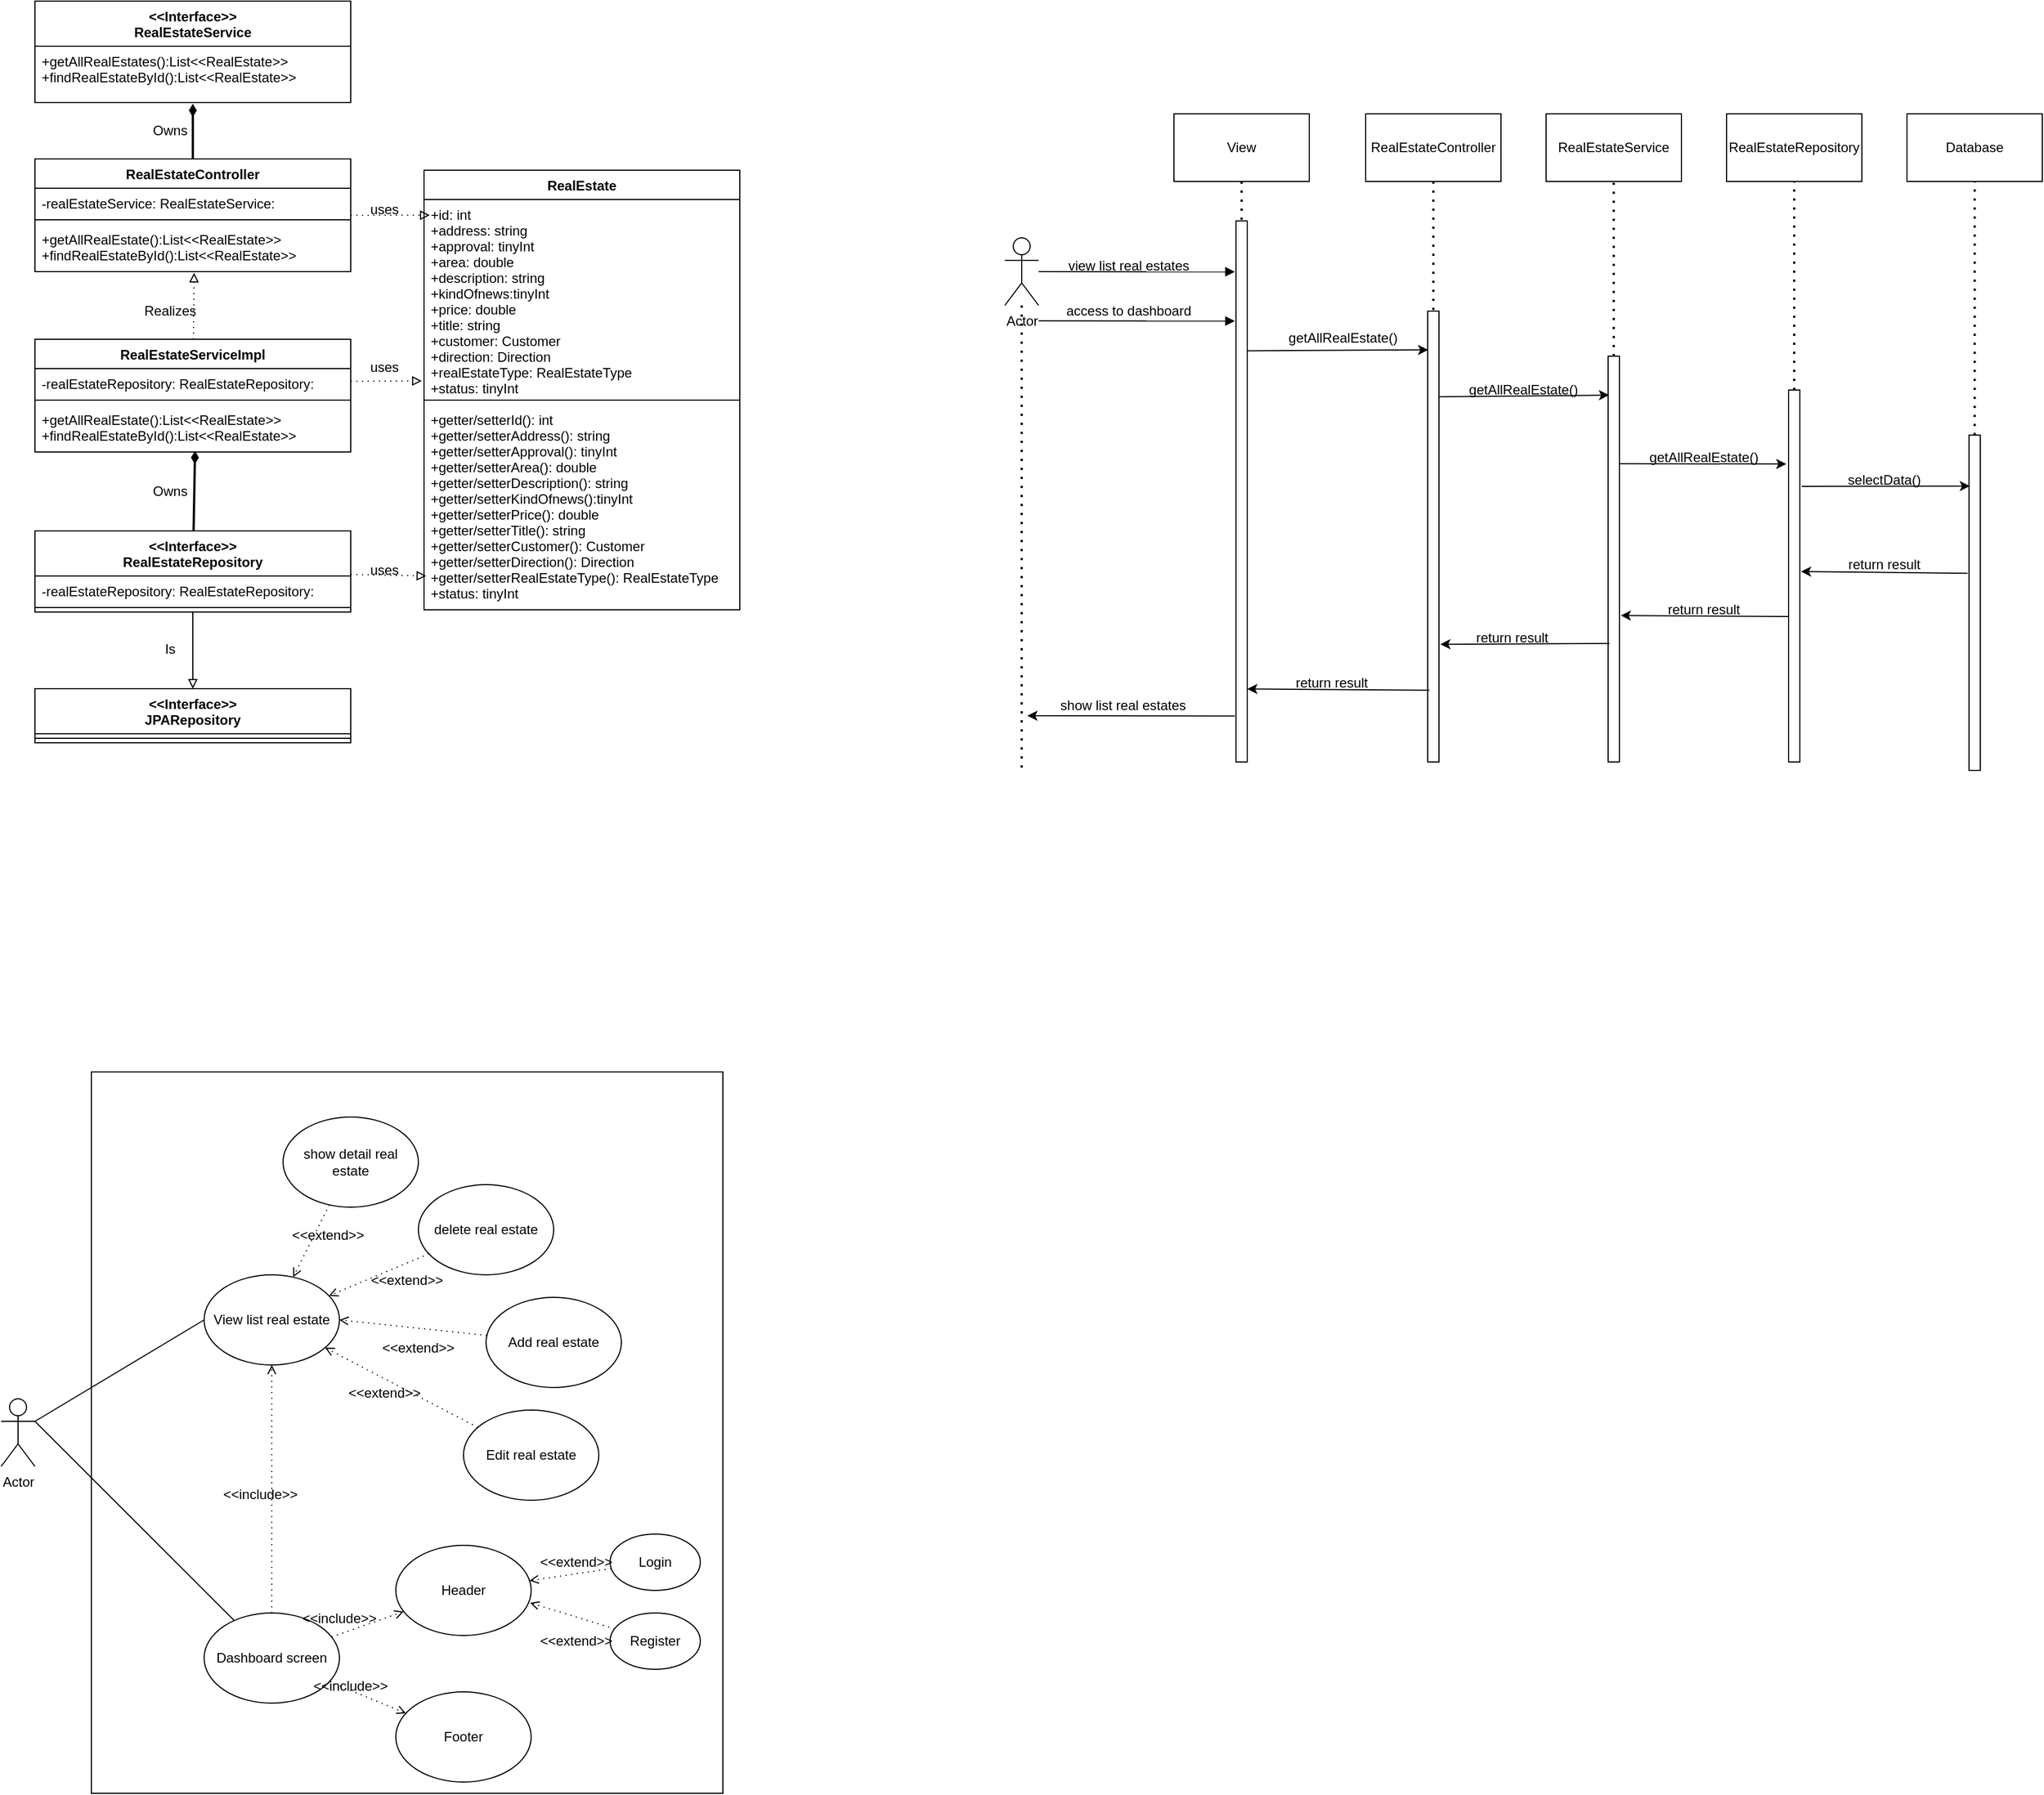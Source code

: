 <mxfile version="16.2.2" type="device"><diagram id="V-nbMskF0kcVOC2vX36U" name="Page-1"><mxGraphModel dx="1422" dy="1894" grid="1" gridSize="10" guides="1" tooltips="1" connect="1" arrows="1" fold="1" page="1" pageScale="1" pageWidth="850" pageHeight="1100" math="0" shadow="0"><root><mxCell id="0"/><mxCell id="1" parent="0"/><mxCell id="hYXVJz4yMJqloaqLGdfe-49" value="" style="group" parent="1" vertex="1" connectable="0"><mxGeometry x="50" y="-40" width="640" height="640" as="geometry"/></mxCell><mxCell id="hYXVJz4yMJqloaqLGdfe-48" value="" style="rounded=0;whiteSpace=wrap;html=1;" parent="hYXVJz4yMJqloaqLGdfe-49" vertex="1"><mxGeometry x="80" width="560" height="640" as="geometry"/></mxCell><mxCell id="hYXVJz4yMJqloaqLGdfe-10" value="Dashboard screen" style="ellipse;whiteSpace=wrap;html=1;" parent="hYXVJz4yMJqloaqLGdfe-49" vertex="1"><mxGeometry x="180" y="480" width="120" height="80" as="geometry"/></mxCell><mxCell id="hYXVJz4yMJqloaqLGdfe-12" value="" style="endArrow=none;html=1;rounded=0;entryX=0;entryY=0.5;entryDx=0;entryDy=0;" parent="hYXVJz4yMJqloaqLGdfe-49" target="hYXVJz4yMJqloaqLGdfe-1" edge="1"><mxGeometry width="50" height="50" relative="1" as="geometry"><mxPoint x="30" y="310" as="sourcePoint"/><mxPoint x="260" y="320" as="targetPoint"/></mxGeometry></mxCell><mxCell id="hYXVJz4yMJqloaqLGdfe-13" value="" style="endArrow=none;html=1;rounded=0;" parent="hYXVJz4yMJqloaqLGdfe-49" source="hYXVJz4yMJqloaqLGdfe-10" edge="1"><mxGeometry width="50" height="50" relative="1" as="geometry"><mxPoint x="210" y="370" as="sourcePoint"/><mxPoint x="30" y="310" as="targetPoint"/></mxGeometry></mxCell><mxCell id="hYXVJz4yMJqloaqLGdfe-15" value="&amp;lt;&amp;lt;include&amp;gt;&amp;gt;" style="text;html=1;strokeColor=none;fillColor=none;align=center;verticalAlign=middle;whiteSpace=wrap;rounded=0;" parent="hYXVJz4yMJqloaqLGdfe-49" vertex="1"><mxGeometry x="200" y="360" width="60" height="30" as="geometry"/></mxCell><mxCell id="hYXVJz4yMJqloaqLGdfe-16" value="Header" style="ellipse;whiteSpace=wrap;html=1;" parent="hYXVJz4yMJqloaqLGdfe-49" vertex="1"><mxGeometry x="350" y="420" width="120" height="80" as="geometry"/></mxCell><mxCell id="hYXVJz4yMJqloaqLGdfe-26" style="edgeStyle=none;rounded=0;orthogonalLoop=1;jettySize=auto;html=1;dashed=1;dashPattern=1 4;endArrow=open;endFill=0;" parent="hYXVJz4yMJqloaqLGdfe-49" source="hYXVJz4yMJqloaqLGdfe-10" target="hYXVJz4yMJqloaqLGdfe-16" edge="1"><mxGeometry relative="1" as="geometry"/></mxCell><mxCell id="hYXVJz4yMJqloaqLGdfe-17" value="Footer" style="ellipse;whiteSpace=wrap;html=1;" parent="hYXVJz4yMJqloaqLGdfe-49" vertex="1"><mxGeometry x="350" y="550" width="120" height="80" as="geometry"/></mxCell><mxCell id="hYXVJz4yMJqloaqLGdfe-25" style="edgeStyle=none;rounded=0;orthogonalLoop=1;jettySize=auto;html=1;dashed=1;dashPattern=1 4;endArrow=open;endFill=0;" parent="hYXVJz4yMJqloaqLGdfe-49" source="hYXVJz4yMJqloaqLGdfe-10" target="hYXVJz4yMJqloaqLGdfe-17" edge="1"><mxGeometry relative="1" as="geometry"/></mxCell><mxCell id="hYXVJz4yMJqloaqLGdfe-18" value="Actor" style="shape=umlActor;verticalLabelPosition=bottom;verticalAlign=top;html=1;outlineConnect=0;" parent="hYXVJz4yMJqloaqLGdfe-49" vertex="1"><mxGeometry y="290" width="30" height="60" as="geometry"/></mxCell><mxCell id="hYXVJz4yMJqloaqLGdfe-28" value="" style="edgeStyle=none;rounded=0;orthogonalLoop=1;jettySize=auto;html=1;dashed=1;dashPattern=1 4;endArrow=open;endFill=0;" parent="hYXVJz4yMJqloaqLGdfe-49" source="hYXVJz4yMJqloaqLGdfe-19" target="hYXVJz4yMJqloaqLGdfe-16" edge="1"><mxGeometry relative="1" as="geometry"/></mxCell><mxCell id="hYXVJz4yMJqloaqLGdfe-19" value="Login" style="ellipse;whiteSpace=wrap;html=1;" parent="hYXVJz4yMJqloaqLGdfe-49" vertex="1"><mxGeometry x="540" y="410" width="80" height="50" as="geometry"/></mxCell><mxCell id="hYXVJz4yMJqloaqLGdfe-27" style="edgeStyle=none;rounded=0;orthogonalLoop=1;jettySize=auto;html=1;entryX=0.992;entryY=0.638;entryDx=0;entryDy=0;entryPerimeter=0;dashed=1;dashPattern=1 4;endArrow=open;endFill=0;" parent="hYXVJz4yMJqloaqLGdfe-49" source="hYXVJz4yMJqloaqLGdfe-20" target="hYXVJz4yMJqloaqLGdfe-16" edge="1"><mxGeometry relative="1" as="geometry"/></mxCell><mxCell id="hYXVJz4yMJqloaqLGdfe-20" value="Register" style="ellipse;whiteSpace=wrap;html=1;" parent="hYXVJz4yMJqloaqLGdfe-49" vertex="1"><mxGeometry x="540" y="480" width="80" height="50" as="geometry"/></mxCell><mxCell id="hYXVJz4yMJqloaqLGdfe-29" value="&amp;lt;&amp;lt;include&amp;gt;&amp;gt;" style="text;html=1;strokeColor=none;fillColor=none;align=center;verticalAlign=middle;whiteSpace=wrap;rounded=0;" parent="hYXVJz4yMJqloaqLGdfe-49" vertex="1"><mxGeometry x="270" y="470" width="60" height="30" as="geometry"/></mxCell><mxCell id="hYXVJz4yMJqloaqLGdfe-30" value="&amp;lt;&amp;lt;include&amp;gt;&amp;gt;" style="text;html=1;strokeColor=none;fillColor=none;align=center;verticalAlign=middle;whiteSpace=wrap;rounded=0;" parent="hYXVJz4yMJqloaqLGdfe-49" vertex="1"><mxGeometry x="280" y="530" width="60" height="30" as="geometry"/></mxCell><mxCell id="hYXVJz4yMJqloaqLGdfe-31" value="&amp;lt;&amp;lt;extend&amp;gt;&amp;gt;" style="text;html=1;strokeColor=none;fillColor=none;align=center;verticalAlign=middle;whiteSpace=wrap;rounded=0;" parent="hYXVJz4yMJqloaqLGdfe-49" vertex="1"><mxGeometry x="480" y="420" width="60" height="30" as="geometry"/></mxCell><mxCell id="hYXVJz4yMJqloaqLGdfe-32" value="&amp;lt;&amp;lt;extend&amp;gt;&amp;gt;" style="text;html=1;strokeColor=none;fillColor=none;align=center;verticalAlign=middle;whiteSpace=wrap;rounded=0;" parent="hYXVJz4yMJqloaqLGdfe-49" vertex="1"><mxGeometry x="480" y="490" width="60" height="30" as="geometry"/></mxCell><mxCell id="hYXVJz4yMJqloaqLGdfe-33" value="Add real estate" style="ellipse;whiteSpace=wrap;html=1;" parent="hYXVJz4yMJqloaqLGdfe-49" vertex="1"><mxGeometry x="430" y="200" width="120" height="80" as="geometry"/></mxCell><mxCell id="hYXVJz4yMJqloaqLGdfe-36" value="&amp;lt;&amp;lt;extend&amp;gt;&amp;gt;" style="text;html=1;strokeColor=none;fillColor=none;align=center;verticalAlign=middle;whiteSpace=wrap;rounded=0;" parent="hYXVJz4yMJqloaqLGdfe-49" vertex="1"><mxGeometry x="310" y="270" width="60" height="30" as="geometry"/></mxCell><mxCell id="hYXVJz4yMJqloaqLGdfe-37" value="Edit real estate" style="ellipse;whiteSpace=wrap;html=1;" parent="hYXVJz4yMJqloaqLGdfe-49" vertex="1"><mxGeometry x="410" y="300" width="120" height="80" as="geometry"/></mxCell><mxCell id="hYXVJz4yMJqloaqLGdfe-38" value="delete real estate" style="ellipse;whiteSpace=wrap;html=1;" parent="hYXVJz4yMJqloaqLGdfe-49" vertex="1"><mxGeometry x="370" y="100" width="120" height="80" as="geometry"/></mxCell><mxCell id="hYXVJz4yMJqloaqLGdfe-39" value="show detail real estate" style="ellipse;whiteSpace=wrap;html=1;" parent="hYXVJz4yMJqloaqLGdfe-49" vertex="1"><mxGeometry x="250" y="40" width="120" height="80" as="geometry"/></mxCell><mxCell id="hYXVJz4yMJqloaqLGdfe-43" value="&amp;lt;&amp;lt;extend&amp;gt;&amp;gt;" style="text;html=1;strokeColor=none;fillColor=none;align=center;verticalAlign=middle;whiteSpace=wrap;rounded=0;" parent="hYXVJz4yMJqloaqLGdfe-49" vertex="1"><mxGeometry x="340" y="230" width="60" height="30" as="geometry"/></mxCell><mxCell id="hYXVJz4yMJqloaqLGdfe-45" value="&amp;lt;&amp;lt;extend&amp;gt;&amp;gt;" style="text;html=1;strokeColor=none;fillColor=none;align=center;verticalAlign=middle;whiteSpace=wrap;rounded=0;" parent="hYXVJz4yMJqloaqLGdfe-49" vertex="1"><mxGeometry x="330" y="170" width="60" height="30" as="geometry"/></mxCell><mxCell id="hYXVJz4yMJqloaqLGdfe-46" value="&amp;lt;&amp;lt;extend&amp;gt;&amp;gt;" style="text;html=1;strokeColor=none;fillColor=none;align=center;verticalAlign=middle;whiteSpace=wrap;rounded=0;" parent="hYXVJz4yMJqloaqLGdfe-49" vertex="1"><mxGeometry x="260" y="130" width="60" height="30" as="geometry"/></mxCell><mxCell id="hYXVJz4yMJqloaqLGdfe-1" value="View list real estate" style="ellipse;whiteSpace=wrap;html=1;" parent="hYXVJz4yMJqloaqLGdfe-49" vertex="1"><mxGeometry x="180" y="180" width="120" height="80" as="geometry"/></mxCell><mxCell id="hYXVJz4yMJqloaqLGdfe-14" style="edgeStyle=none;rounded=0;orthogonalLoop=1;jettySize=auto;html=1;entryX=0.5;entryY=1;entryDx=0;entryDy=0;dashed=1;endArrow=open;endFill=0;dashPattern=1 4;" parent="hYXVJz4yMJqloaqLGdfe-49" source="hYXVJz4yMJqloaqLGdfe-10" target="hYXVJz4yMJqloaqLGdfe-1" edge="1"><mxGeometry relative="1" as="geometry"/></mxCell><mxCell id="hYXVJz4yMJqloaqLGdfe-34" style="edgeStyle=none;rounded=0;orthogonalLoop=1;jettySize=auto;html=1;dashed=1;dashPattern=1 4;endArrow=open;endFill=0;entryX=1;entryY=0.5;entryDx=0;entryDy=0;" parent="hYXVJz4yMJqloaqLGdfe-49" source="hYXVJz4yMJqloaqLGdfe-33" target="hYXVJz4yMJqloaqLGdfe-1" edge="1"><mxGeometry relative="1" as="geometry"><mxPoint x="250" y="280" as="targetPoint"/></mxGeometry></mxCell><mxCell id="hYXVJz4yMJqloaqLGdfe-42" style="edgeStyle=none;rounded=0;orthogonalLoop=1;jettySize=auto;html=1;dashed=1;dashPattern=1 4;endArrow=open;endFill=0;" parent="hYXVJz4yMJqloaqLGdfe-49" source="hYXVJz4yMJqloaqLGdfe-37" target="hYXVJz4yMJqloaqLGdfe-1" edge="1"><mxGeometry relative="1" as="geometry"/></mxCell><mxCell id="hYXVJz4yMJqloaqLGdfe-40" style="edgeStyle=none;rounded=0;orthogonalLoop=1;jettySize=auto;html=1;dashed=1;dashPattern=1 4;endArrow=open;endFill=0;" parent="hYXVJz4yMJqloaqLGdfe-49" source="hYXVJz4yMJqloaqLGdfe-38" target="hYXVJz4yMJqloaqLGdfe-1" edge="1"><mxGeometry relative="1" as="geometry"/></mxCell><mxCell id="hYXVJz4yMJqloaqLGdfe-41" style="edgeStyle=none;rounded=0;orthogonalLoop=1;jettySize=auto;html=1;dashed=1;dashPattern=1 4;endArrow=open;endFill=0;" parent="hYXVJz4yMJqloaqLGdfe-49" source="hYXVJz4yMJqloaqLGdfe-39" target="hYXVJz4yMJqloaqLGdfe-1" edge="1"><mxGeometry relative="1" as="geometry"/></mxCell><mxCell id="5ltr2pO2nc9zKJ1-W3Wt-38" value="" style="group" parent="1" vertex="1" connectable="0"><mxGeometry x="80" y="-990" width="625" height="658" as="geometry"/></mxCell><mxCell id="hYXVJz4yMJqloaqLGdfe-51" value="RealEstate" style="swimlane;fontStyle=1;align=center;verticalAlign=top;childLayout=stackLayout;horizontal=1;startSize=26;horizontalStack=0;resizeParent=1;resizeParentMax=0;resizeLast=0;collapsible=1;marginBottom=0;" parent="5ltr2pO2nc9zKJ1-W3Wt-38" vertex="1"><mxGeometry x="345" y="150" width="280" height="390" as="geometry"/></mxCell><mxCell id="hYXVJz4yMJqloaqLGdfe-52" value="+id: int&#10;+address: string&#10;+approval: tinyInt&#10;+area: double&#10;+description: string&#10;+kindOfnews:tinyInt&#10;+price: double&#10;+title: string&#10;+customer: Customer&#10;+direction: Direction&#10;+realEstateType: RealEstateType&#10;+status: tinyInt&#10;" style="text;strokeColor=none;fillColor=none;align=left;verticalAlign=top;spacingLeft=4;spacingRight=4;overflow=hidden;rotatable=0;points=[[0,0.5],[1,0.5]];portConstraint=eastwest;" parent="hYXVJz4yMJqloaqLGdfe-51" vertex="1"><mxGeometry y="26" width="280" height="174" as="geometry"/></mxCell><mxCell id="hYXVJz4yMJqloaqLGdfe-53" value="" style="line;strokeWidth=1;fillColor=none;align=left;verticalAlign=middle;spacingTop=-1;spacingLeft=3;spacingRight=3;rotatable=0;labelPosition=right;points=[];portConstraint=eastwest;" parent="hYXVJz4yMJqloaqLGdfe-51" vertex="1"><mxGeometry y="200" width="280" height="8" as="geometry"/></mxCell><mxCell id="hYXVJz4yMJqloaqLGdfe-54" value="+getter/setterId(): int&#10;+getter/setterAddress(): string &#10;+getter/setterApproval(): tinyInt&#10;+getter/setterArea(): double&#10;+getter/setterDescription(): string&#10;+getter/setterKindOfnews():tinyInt&#10;+getter/setterPrice(): double&#10;+getter/setterTitle(): string&#10;+getter/setterCustomer(): Customer&#10;+getter/setterDirection(): Direction&#10;+getter/setterRealEstateType(): RealEstateType&#10;+status: tinyInt&#10;" style="text;strokeColor=none;fillColor=none;align=left;verticalAlign=top;spacingLeft=4;spacingRight=4;overflow=hidden;rotatable=0;points=[[0,0.5],[1,0.5]];portConstraint=eastwest;" parent="hYXVJz4yMJqloaqLGdfe-51" vertex="1"><mxGeometry y="208" width="280" height="182" as="geometry"/></mxCell><mxCell id="sJA2sid-ommIyDdDeY0H-1" value="&lt;&lt;Interface&gt;&gt;&#10;RealEstateService" style="swimlane;fontStyle=1;align=center;verticalAlign=top;childLayout=stackLayout;horizontal=1;startSize=40;horizontalStack=0;resizeParent=1;resizeParentMax=0;resizeLast=0;collapsible=1;marginBottom=0;" parent="5ltr2pO2nc9zKJ1-W3Wt-38" vertex="1"><mxGeometry width="280" height="90" as="geometry"/></mxCell><mxCell id="sJA2sid-ommIyDdDeY0H-2" value="+getAllRealEstates():List&lt;&lt;RealEstate&gt;&gt;&#10;+findRealEstateById():List&lt;&lt;RealEstate&gt;&gt;" style="text;strokeColor=none;fillColor=none;align=left;verticalAlign=top;spacingLeft=4;spacingRight=4;overflow=hidden;rotatable=0;points=[[0,0.5],[1,0.5]];portConstraint=eastwest;" parent="sJA2sid-ommIyDdDeY0H-1" vertex="1"><mxGeometry y="40" width="280" height="50" as="geometry"/></mxCell><mxCell id="5ltr2pO2nc9zKJ1-W3Wt-20" style="edgeStyle=none;rounded=0;orthogonalLoop=1;jettySize=auto;html=1;entryX=0.5;entryY=1.02;entryDx=0;entryDy=0;entryPerimeter=0;endArrow=diamondThin;endFill=1;strokeWidth=2;" parent="5ltr2pO2nc9zKJ1-W3Wt-38" source="5ltr2pO2nc9zKJ1-W3Wt-4" target="sJA2sid-ommIyDdDeY0H-2" edge="1"><mxGeometry relative="1" as="geometry"/></mxCell><mxCell id="5ltr2pO2nc9zKJ1-W3Wt-24" style="edgeStyle=none;rounded=0;orthogonalLoop=1;jettySize=auto;html=1;entryX=0.018;entryY=0.08;entryDx=0;entryDy=0;dashed=1;dashPattern=1 4;endArrow=block;endFill=0;strokeWidth=1;entryPerimeter=0;" parent="5ltr2pO2nc9zKJ1-W3Wt-38" source="5ltr2pO2nc9zKJ1-W3Wt-4" target="hYXVJz4yMJqloaqLGdfe-52" edge="1"><mxGeometry relative="1" as="geometry"/></mxCell><mxCell id="5ltr2pO2nc9zKJ1-W3Wt-4" value="RealEstateController" style="swimlane;fontStyle=1;align=center;verticalAlign=top;childLayout=stackLayout;horizontal=1;startSize=26;horizontalStack=0;resizeParent=1;resizeParentMax=0;resizeLast=0;collapsible=1;marginBottom=0;" parent="5ltr2pO2nc9zKJ1-W3Wt-38" vertex="1"><mxGeometry y="140" width="280" height="100" as="geometry"/></mxCell><mxCell id="5ltr2pO2nc9zKJ1-W3Wt-5" value="-realEstateService: RealEstateService: " style="text;strokeColor=none;fillColor=none;align=left;verticalAlign=top;spacingLeft=4;spacingRight=4;overflow=hidden;rotatable=0;points=[[0,0.5],[1,0.5]];portConstraint=eastwest;" parent="5ltr2pO2nc9zKJ1-W3Wt-4" vertex="1"><mxGeometry y="26" width="280" height="24" as="geometry"/></mxCell><mxCell id="5ltr2pO2nc9zKJ1-W3Wt-6" value="" style="line;strokeWidth=1;fillColor=none;align=left;verticalAlign=middle;spacingTop=-1;spacingLeft=3;spacingRight=3;rotatable=0;labelPosition=right;points=[];portConstraint=eastwest;" parent="5ltr2pO2nc9zKJ1-W3Wt-4" vertex="1"><mxGeometry y="50" width="280" height="8" as="geometry"/></mxCell><mxCell id="5ltr2pO2nc9zKJ1-W3Wt-7" value="+getAllRealEstate():List&lt;&lt;RealEstate&gt;&gt;&#10;+findRealEstateById():List&lt;&lt;RealEstate&gt;&gt;" style="text;strokeColor=none;fillColor=none;align=left;verticalAlign=top;spacingLeft=4;spacingRight=4;overflow=hidden;rotatable=0;points=[[0,0.5],[1,0.5]];portConstraint=eastwest;" parent="5ltr2pO2nc9zKJ1-W3Wt-4" vertex="1"><mxGeometry y="58" width="280" height="42" as="geometry"/></mxCell><mxCell id="5ltr2pO2nc9zKJ1-W3Wt-19" style="edgeStyle=none;rounded=0;orthogonalLoop=1;jettySize=auto;html=1;entryX=0.504;entryY=1.024;entryDx=0;entryDy=0;entryPerimeter=0;endArrow=block;endFill=0;strokeWidth=1;dashed=1;dashPattern=1 4;" parent="5ltr2pO2nc9zKJ1-W3Wt-38" source="5ltr2pO2nc9zKJ1-W3Wt-9" target="5ltr2pO2nc9zKJ1-W3Wt-7" edge="1"><mxGeometry relative="1" as="geometry"/></mxCell><mxCell id="5ltr2pO2nc9zKJ1-W3Wt-9" value="RealEstateServiceImpl" style="swimlane;fontStyle=1;align=center;verticalAlign=top;childLayout=stackLayout;horizontal=1;startSize=26;horizontalStack=0;resizeParent=1;resizeParentMax=0;resizeLast=0;collapsible=1;marginBottom=0;" parent="5ltr2pO2nc9zKJ1-W3Wt-38" vertex="1"><mxGeometry y="300" width="280" height="100" as="geometry"/></mxCell><mxCell id="5ltr2pO2nc9zKJ1-W3Wt-10" value="-realEstateRepository: RealEstateRepository: " style="text;strokeColor=none;fillColor=none;align=left;verticalAlign=top;spacingLeft=4;spacingRight=4;overflow=hidden;rotatable=0;points=[[0,0.5],[1,0.5]];portConstraint=eastwest;" parent="5ltr2pO2nc9zKJ1-W3Wt-9" vertex="1"><mxGeometry y="26" width="280" height="24" as="geometry"/></mxCell><mxCell id="5ltr2pO2nc9zKJ1-W3Wt-11" value="" style="line;strokeWidth=1;fillColor=none;align=left;verticalAlign=middle;spacingTop=-1;spacingLeft=3;spacingRight=3;rotatable=0;labelPosition=right;points=[];portConstraint=eastwest;" parent="5ltr2pO2nc9zKJ1-W3Wt-9" vertex="1"><mxGeometry y="50" width="280" height="8" as="geometry"/></mxCell><mxCell id="5ltr2pO2nc9zKJ1-W3Wt-12" value="+getAllRealEstate():List&lt;&lt;RealEstate&gt;&gt;&#10;+findRealEstateById():List&lt;&lt;RealEstate&gt;&gt;" style="text;strokeColor=none;fillColor=none;align=left;verticalAlign=top;spacingLeft=4;spacingRight=4;overflow=hidden;rotatable=0;points=[[0,0.5],[1,0.5]];portConstraint=eastwest;" parent="5ltr2pO2nc9zKJ1-W3Wt-9" vertex="1"><mxGeometry y="58" width="280" height="42" as="geometry"/></mxCell><mxCell id="5ltr2pO2nc9zKJ1-W3Wt-17" style="rounded=0;orthogonalLoop=1;jettySize=auto;html=1;entryX=0.507;entryY=0.976;entryDx=0;entryDy=0;entryPerimeter=0;endArrow=diamondThin;endFill=1;strokeWidth=2;" parent="5ltr2pO2nc9zKJ1-W3Wt-38" source="5ltr2pO2nc9zKJ1-W3Wt-13" target="5ltr2pO2nc9zKJ1-W3Wt-12" edge="1"><mxGeometry relative="1" as="geometry"/></mxCell><mxCell id="5ltr2pO2nc9zKJ1-W3Wt-27" style="edgeStyle=none;rounded=0;orthogonalLoop=1;jettySize=auto;html=1;dashed=1;dashPattern=1 4;endArrow=block;endFill=0;strokeWidth=1;entryX=0.007;entryY=0.835;entryDx=0;entryDy=0;entryPerimeter=0;" parent="5ltr2pO2nc9zKJ1-W3Wt-38" source="5ltr2pO2nc9zKJ1-W3Wt-13" target="hYXVJz4yMJqloaqLGdfe-54" edge="1"><mxGeometry relative="1" as="geometry"/></mxCell><mxCell id="5ltr2pO2nc9zKJ1-W3Wt-13" value="&lt;&lt;Interface&gt;&gt;&#10;RealEstateRepository" style="swimlane;fontStyle=1;align=center;verticalAlign=top;childLayout=stackLayout;horizontal=1;startSize=40;horizontalStack=0;resizeParent=1;resizeParentMax=0;resizeLast=0;collapsible=1;marginBottom=0;" parent="5ltr2pO2nc9zKJ1-W3Wt-38" vertex="1"><mxGeometry y="470" width="280" height="72" as="geometry"/></mxCell><mxCell id="5ltr2pO2nc9zKJ1-W3Wt-14" value="-realEstateRepository: RealEstateRepository: " style="text;strokeColor=none;fillColor=none;align=left;verticalAlign=top;spacingLeft=4;spacingRight=4;overflow=hidden;rotatable=0;points=[[0,0.5],[1,0.5]];portConstraint=eastwest;" parent="5ltr2pO2nc9zKJ1-W3Wt-13" vertex="1"><mxGeometry y="40" width="280" height="24" as="geometry"/></mxCell><mxCell id="5ltr2pO2nc9zKJ1-W3Wt-15" value="" style="line;strokeWidth=1;fillColor=none;align=left;verticalAlign=middle;spacingTop=-1;spacingLeft=3;spacingRight=3;rotatable=0;labelPosition=right;points=[];portConstraint=eastwest;" parent="5ltr2pO2nc9zKJ1-W3Wt-13" vertex="1"><mxGeometry y="64" width="280" height="8" as="geometry"/></mxCell><mxCell id="5ltr2pO2nc9zKJ1-W3Wt-18" value="Owns" style="text;html=1;strokeColor=none;fillColor=none;align=center;verticalAlign=middle;whiteSpace=wrap;rounded=0;" parent="5ltr2pO2nc9zKJ1-W3Wt-38" vertex="1"><mxGeometry x="90" y="420" width="60" height="30" as="geometry"/></mxCell><mxCell id="5ltr2pO2nc9zKJ1-W3Wt-21" value="Realizes" style="text;html=1;strokeColor=none;fillColor=none;align=center;verticalAlign=middle;whiteSpace=wrap;rounded=0;" parent="5ltr2pO2nc9zKJ1-W3Wt-38" vertex="1"><mxGeometry x="90" y="260" width="60" height="30" as="geometry"/></mxCell><mxCell id="5ltr2pO2nc9zKJ1-W3Wt-22" value="Owns" style="text;html=1;strokeColor=none;fillColor=none;align=center;verticalAlign=middle;whiteSpace=wrap;rounded=0;" parent="5ltr2pO2nc9zKJ1-W3Wt-38" vertex="1"><mxGeometry x="90" y="100" width="60" height="30" as="geometry"/></mxCell><mxCell id="5ltr2pO2nc9zKJ1-W3Wt-25" value="uses" style="text;html=1;strokeColor=none;fillColor=none;align=center;verticalAlign=middle;whiteSpace=wrap;rounded=0;" parent="5ltr2pO2nc9zKJ1-W3Wt-38" vertex="1"><mxGeometry x="280" y="170" width="60" height="30" as="geometry"/></mxCell><mxCell id="5ltr2pO2nc9zKJ1-W3Wt-30" style="edgeStyle=none;rounded=0;orthogonalLoop=1;jettySize=auto;html=1;entryX=-0.007;entryY=0.925;entryDx=0;entryDy=0;entryPerimeter=0;dashed=1;dashPattern=1 4;endArrow=block;endFill=0;strokeWidth=1;" parent="5ltr2pO2nc9zKJ1-W3Wt-38" source="5ltr2pO2nc9zKJ1-W3Wt-10" target="hYXVJz4yMJqloaqLGdfe-52" edge="1"><mxGeometry relative="1" as="geometry"/></mxCell><mxCell id="5ltr2pO2nc9zKJ1-W3Wt-31" value="uses" style="text;html=1;strokeColor=none;fillColor=none;align=center;verticalAlign=middle;whiteSpace=wrap;rounded=0;" parent="5ltr2pO2nc9zKJ1-W3Wt-38" vertex="1"><mxGeometry x="280" y="310" width="60" height="30" as="geometry"/></mxCell><mxCell id="5ltr2pO2nc9zKJ1-W3Wt-32" value="uses" style="text;html=1;strokeColor=none;fillColor=none;align=center;verticalAlign=middle;whiteSpace=wrap;rounded=0;" parent="5ltr2pO2nc9zKJ1-W3Wt-38" vertex="1"><mxGeometry x="280" y="490" width="60" height="30" as="geometry"/></mxCell><mxCell id="5ltr2pO2nc9zKJ1-W3Wt-33" value="&lt;&lt;Interface&gt;&gt;&#10;JPARepository" style="swimlane;fontStyle=1;align=center;verticalAlign=top;childLayout=stackLayout;horizontal=1;startSize=40;horizontalStack=0;resizeParent=1;resizeParentMax=0;resizeLast=0;collapsible=1;marginBottom=0;" parent="5ltr2pO2nc9zKJ1-W3Wt-38" vertex="1"><mxGeometry y="610" width="280" height="48" as="geometry"/></mxCell><mxCell id="5ltr2pO2nc9zKJ1-W3Wt-35" value="" style="line;strokeWidth=1;fillColor=none;align=left;verticalAlign=middle;spacingTop=-1;spacingLeft=3;spacingRight=3;rotatable=0;labelPosition=right;points=[];portConstraint=eastwest;" parent="5ltr2pO2nc9zKJ1-W3Wt-33" vertex="1"><mxGeometry y="40" width="280" height="8" as="geometry"/></mxCell><mxCell id="5ltr2pO2nc9zKJ1-W3Wt-36" style="edgeStyle=none;rounded=0;orthogonalLoop=1;jettySize=auto;html=1;endArrow=block;endFill=0;strokeWidth=1;" parent="5ltr2pO2nc9zKJ1-W3Wt-38" source="5ltr2pO2nc9zKJ1-W3Wt-13" target="5ltr2pO2nc9zKJ1-W3Wt-33" edge="1"><mxGeometry relative="1" as="geometry"/></mxCell><mxCell id="5ltr2pO2nc9zKJ1-W3Wt-37" value="Is" style="text;html=1;strokeColor=none;fillColor=none;align=center;verticalAlign=middle;whiteSpace=wrap;rounded=0;" parent="5ltr2pO2nc9zKJ1-W3Wt-38" vertex="1"><mxGeometry x="90" y="560" width="60" height="30" as="geometry"/></mxCell><mxCell id="5ltr2pO2nc9zKJ1-W3Wt-52" style="edgeStyle=none;rounded=0;sketch=0;orthogonalLoop=1;jettySize=auto;html=1;entryX=0.094;entryY=1.1;entryDx=0;entryDy=0;entryPerimeter=0;shadow=0;endArrow=block;endFill=1;strokeWidth=1;" parent="1" source="5ltr2pO2nc9zKJ1-W3Wt-39" target="5ltr2pO2nc9zKJ1-W3Wt-46" edge="1"><mxGeometry relative="1" as="geometry"/></mxCell><mxCell id="5ltr2pO2nc9zKJ1-W3Wt-39" value="Actor" style="shape=umlActor;verticalLabelPosition=bottom;verticalAlign=top;html=1;outlineConnect=0;" parent="1" vertex="1"><mxGeometry x="940" y="-780" width="30" height="60" as="geometry"/></mxCell><mxCell id="5ltr2pO2nc9zKJ1-W3Wt-40" value="View" style="rounded=0;whiteSpace=wrap;html=1;" parent="1" vertex="1"><mxGeometry x="1090" y="-890" width="120" height="60" as="geometry"/></mxCell><mxCell id="5ltr2pO2nc9zKJ1-W3Wt-41" value="RealEstateController" style="rounded=0;whiteSpace=wrap;html=1;" parent="1" vertex="1"><mxGeometry x="1260" y="-890" width="120" height="60" as="geometry"/></mxCell><mxCell id="5ltr2pO2nc9zKJ1-W3Wt-42" value="RealEstateService" style="rounded=0;whiteSpace=wrap;html=1;" parent="1" vertex="1"><mxGeometry x="1420" y="-890" width="120" height="60" as="geometry"/></mxCell><mxCell id="5ltr2pO2nc9zKJ1-W3Wt-43" value="RealEstateRepository" style="rounded=0;whiteSpace=wrap;html=1;" parent="1" vertex="1"><mxGeometry x="1580" y="-890" width="120" height="60" as="geometry"/></mxCell><mxCell id="5ltr2pO2nc9zKJ1-W3Wt-44" value="Database" style="rounded=0;whiteSpace=wrap;html=1;" parent="1" vertex="1"><mxGeometry x="1740" y="-890" width="120" height="60" as="geometry"/></mxCell><mxCell id="5ltr2pO2nc9zKJ1-W3Wt-46" value="" style="rounded=0;whiteSpace=wrap;html=1;rotation=90;" parent="1" vertex="1"><mxGeometry x="910" y="-560" width="480" height="10" as="geometry"/></mxCell><mxCell id="5ltr2pO2nc9zKJ1-W3Wt-47" value="" style="rounded=0;whiteSpace=wrap;html=1;rotation=90;" parent="1" vertex="1"><mxGeometry x="1120" y="-520" width="400" height="10" as="geometry"/></mxCell><mxCell id="5ltr2pO2nc9zKJ1-W3Wt-48" value="" style="rounded=0;whiteSpace=wrap;html=1;rotation=90;" parent="1" vertex="1"><mxGeometry x="1300" y="-500" width="360" height="10" as="geometry"/></mxCell><mxCell id="5ltr2pO2nc9zKJ1-W3Wt-49" value="" style="rounded=0;whiteSpace=wrap;html=1;rotation=90;" parent="1" vertex="1"><mxGeometry x="1475" y="-485" width="330" height="10" as="geometry"/></mxCell><mxCell id="5ltr2pO2nc9zKJ1-W3Wt-50" value="" style="rounded=0;whiteSpace=wrap;html=1;rotation=90;" parent="1" vertex="1"><mxGeometry x="1651.25" y="-461.25" width="297.5" height="10" as="geometry"/></mxCell><mxCell id="5ltr2pO2nc9zKJ1-W3Wt-53" value="view list real estates" style="text;html=1;strokeColor=none;fillColor=none;align=center;verticalAlign=middle;whiteSpace=wrap;rounded=0;" parent="1" vertex="1"><mxGeometry x="990" y="-770" width="120" height="30" as="geometry"/></mxCell><mxCell id="5ltr2pO2nc9zKJ1-W3Wt-54" value="" style="endArrow=classic;html=1;rounded=0;shadow=0;sketch=0;strokeWidth=1;exitX=0.24;exitY=-0.04;exitDx=0;exitDy=0;exitPerimeter=0;entryX=0.086;entryY=0.96;entryDx=0;entryDy=0;entryPerimeter=0;" parent="1" source="5ltr2pO2nc9zKJ1-W3Wt-46" target="5ltr2pO2nc9zKJ1-W3Wt-47" edge="1"><mxGeometry width="50" height="50" relative="1" as="geometry"><mxPoint x="1600" y="-660" as="sourcePoint"/><mxPoint x="1650" y="-710" as="targetPoint"/></mxGeometry></mxCell><mxCell id="5ltr2pO2nc9zKJ1-W3Wt-55" value="getAllRealEstate()" style="text;html=1;strokeColor=none;fillColor=none;align=center;verticalAlign=middle;whiteSpace=wrap;rounded=0;" parent="1" vertex="1"><mxGeometry x="1210" y="-706" width="60" height="30" as="geometry"/></mxCell><mxCell id="5ltr2pO2nc9zKJ1-W3Wt-56" value="" style="endArrow=classic;html=1;rounded=0;shadow=0;sketch=0;strokeWidth=1;entryX=0.096;entryY=0.92;entryDx=0;entryDy=0;entryPerimeter=0;exitX=0.19;exitY=0;exitDx=0;exitDy=0;exitPerimeter=0;" parent="1" source="5ltr2pO2nc9zKJ1-W3Wt-47" target="5ltr2pO2nc9zKJ1-W3Wt-48" edge="1"><mxGeometry width="50" height="50" relative="1" as="geometry"><mxPoint x="1330" y="-640" as="sourcePoint"/><mxPoint x="1650" y="-710" as="targetPoint"/></mxGeometry></mxCell><mxCell id="5ltr2pO2nc9zKJ1-W3Wt-58" value="getAllRealEstate()" style="text;html=1;strokeColor=none;fillColor=none;align=center;verticalAlign=middle;whiteSpace=wrap;rounded=0;" parent="1" vertex="1"><mxGeometry x="1370" y="-660" width="60" height="30" as="geometry"/></mxCell><mxCell id="5ltr2pO2nc9zKJ1-W3Wt-59" value="getAllRealEstate()" style="text;html=1;strokeColor=none;fillColor=none;align=center;verticalAlign=middle;whiteSpace=wrap;rounded=0;" parent="1" vertex="1"><mxGeometry x="1530" y="-600" width="60" height="30" as="geometry"/></mxCell><mxCell id="5ltr2pO2nc9zKJ1-W3Wt-62" value="" style="endArrow=classic;html=1;rounded=0;shadow=0;sketch=0;strokeWidth=1;entryX=0.199;entryY=1.2;entryDx=0;entryDy=0;entryPerimeter=0;exitX=0.265;exitY=0.04;exitDx=0;exitDy=0;exitPerimeter=0;" parent="1" source="5ltr2pO2nc9zKJ1-W3Wt-48" target="5ltr2pO2nc9zKJ1-W3Wt-49" edge="1"><mxGeometry width="50" height="50" relative="1" as="geometry"><mxPoint x="1490" y="-579" as="sourcePoint"/><mxPoint x="1560" y="-570" as="targetPoint"/></mxGeometry></mxCell><mxCell id="5ltr2pO2nc9zKJ1-W3Wt-64" value="" style="endArrow=classic;html=1;rounded=0;shadow=0;sketch=0;strokeWidth=1;exitX=0.259;exitY=-0.16;exitDx=0;exitDy=0;exitPerimeter=0;entryX=0.152;entryY=0.92;entryDx=0;entryDy=0;entryPerimeter=0;" parent="1" source="5ltr2pO2nc9zKJ1-W3Wt-49" target="5ltr2pO2nc9zKJ1-W3Wt-50" edge="1"><mxGeometry width="50" height="50" relative="1" as="geometry"><mxPoint x="1320" y="-660" as="sourcePoint"/><mxPoint x="1760" y="-530" as="targetPoint"/></mxGeometry></mxCell><mxCell id="5ltr2pO2nc9zKJ1-W3Wt-68" value="selectData()" style="text;html=1;strokeColor=none;fillColor=none;align=center;verticalAlign=middle;whiteSpace=wrap;rounded=0;" parent="1" vertex="1"><mxGeometry x="1690" y="-580" width="60" height="30" as="geometry"/></mxCell><mxCell id="5ltr2pO2nc9zKJ1-W3Wt-69" value="" style="endArrow=classic;html=1;rounded=0;shadow=0;sketch=0;strokeWidth=1;entryX=0.488;entryY=-0.1;entryDx=0;entryDy=0;entryPerimeter=0;exitX=0.412;exitY=1.12;exitDx=0;exitDy=0;exitPerimeter=0;" parent="1" source="5ltr2pO2nc9zKJ1-W3Wt-50" target="5ltr2pO2nc9zKJ1-W3Wt-49" edge="1"><mxGeometry width="50" height="50" relative="1" as="geometry"><mxPoint x="1790" y="-560" as="sourcePoint"/><mxPoint x="1370" y="-710" as="targetPoint"/></mxGeometry></mxCell><mxCell id="5ltr2pO2nc9zKJ1-W3Wt-70" value="return result" style="text;html=1;strokeColor=none;fillColor=none;align=center;verticalAlign=middle;whiteSpace=wrap;rounded=0;" parent="1" vertex="1"><mxGeometry x="1670" y="-505" width="100" height="30" as="geometry"/></mxCell><mxCell id="5ltr2pO2nc9zKJ1-W3Wt-71" value="" style="endArrow=classic;html=1;rounded=0;shadow=0;sketch=0;strokeWidth=1;entryX=0.639;entryY=-0.12;entryDx=0;entryDy=0;entryPerimeter=0;exitX=0.609;exitY=0.96;exitDx=0;exitDy=0;exitPerimeter=0;" parent="1" source="5ltr2pO2nc9zKJ1-W3Wt-49" target="5ltr2pO2nc9zKJ1-W3Wt-48" edge="1"><mxGeometry width="50" height="50" relative="1" as="geometry"><mxPoint x="1630" y="-530" as="sourcePoint"/><mxPoint x="1370" y="-720" as="targetPoint"/></mxGeometry></mxCell><mxCell id="5ltr2pO2nc9zKJ1-W3Wt-73" value="return result" style="text;html=1;strokeColor=none;fillColor=none;align=center;verticalAlign=middle;whiteSpace=wrap;rounded=0;" parent="1" vertex="1"><mxGeometry x="1510" y="-465" width="100" height="30" as="geometry"/></mxCell><mxCell id="5ltr2pO2nc9zKJ1-W3Wt-74" value="" style="endArrow=classic;html=1;rounded=0;shadow=0;sketch=0;strokeWidth=1;entryX=0.739;entryY=-0.12;entryDx=0;entryDy=0;entryPerimeter=0;exitX=0.708;exitY=0.88;exitDx=0;exitDy=0;exitPerimeter=0;" parent="1" source="5ltr2pO2nc9zKJ1-W3Wt-48" target="5ltr2pO2nc9zKJ1-W3Wt-47" edge="1"><mxGeometry width="50" height="50" relative="1" as="geometry"><mxPoint x="1470" y="-420" as="sourcePoint"/><mxPoint x="1370" y="-720" as="targetPoint"/></mxGeometry></mxCell><mxCell id="5ltr2pO2nc9zKJ1-W3Wt-75" value="return result" style="text;html=1;strokeColor=none;fillColor=none;align=center;verticalAlign=middle;whiteSpace=wrap;rounded=0;" parent="1" vertex="1"><mxGeometry x="1340" y="-440" width="100" height="30" as="geometry"/></mxCell><mxCell id="5ltr2pO2nc9zKJ1-W3Wt-76" value="return result" style="text;html=1;strokeColor=none;fillColor=none;align=center;verticalAlign=middle;whiteSpace=wrap;rounded=0;" parent="1" vertex="1"><mxGeometry x="1180" y="-400" width="100" height="30" as="geometry"/></mxCell><mxCell id="5ltr2pO2nc9zKJ1-W3Wt-77" value="" style="endArrow=classic;html=1;rounded=0;shadow=0;sketch=0;strokeWidth=1;exitX=0.841;exitY=0.84;exitDx=0;exitDy=0;exitPerimeter=0;entryX=0.865;entryY=0;entryDx=0;entryDy=0;entryPerimeter=0;" parent="1" source="5ltr2pO2nc9zKJ1-W3Wt-47" target="5ltr2pO2nc9zKJ1-W3Wt-46" edge="1"><mxGeometry width="50" height="50" relative="1" as="geometry"><mxPoint x="1320" y="-670" as="sourcePoint"/><mxPoint x="1370" y="-720" as="targetPoint"/></mxGeometry></mxCell><mxCell id="5ltr2pO2nc9zKJ1-W3Wt-78" value="" style="endArrow=none;dashed=1;html=1;dashPattern=1 3;strokeWidth=2;rounded=0;shadow=0;sketch=0;entryX=0;entryY=0.5;entryDx=0;entryDy=0;exitX=0.5;exitY=1;exitDx=0;exitDy=0;" parent="1" source="5ltr2pO2nc9zKJ1-W3Wt-40" target="5ltr2pO2nc9zKJ1-W3Wt-46" edge="1"><mxGeometry width="50" height="50" relative="1" as="geometry"><mxPoint x="1320" y="-670" as="sourcePoint"/><mxPoint x="1370" y="-720" as="targetPoint"/></mxGeometry></mxCell><mxCell id="5ltr2pO2nc9zKJ1-W3Wt-83" value="" style="endArrow=none;dashed=1;html=1;dashPattern=1 3;strokeWidth=2;rounded=0;shadow=0;sketch=0;entryX=0;entryY=0.5;entryDx=0;entryDy=0;exitX=0.5;exitY=1;exitDx=0;exitDy=0;" parent="1" source="5ltr2pO2nc9zKJ1-W3Wt-41" target="5ltr2pO2nc9zKJ1-W3Wt-47" edge="1"><mxGeometry width="50" height="50" relative="1" as="geometry"><mxPoint x="1200" y="-600" as="sourcePoint"/><mxPoint x="1250" y="-650" as="targetPoint"/></mxGeometry></mxCell><mxCell id="5ltr2pO2nc9zKJ1-W3Wt-84" value="" style="endArrow=none;dashed=1;html=1;dashPattern=1 3;strokeWidth=2;rounded=0;shadow=0;sketch=0;exitX=0;exitY=0.5;exitDx=0;exitDy=0;entryX=0.5;entryY=1;entryDx=0;entryDy=0;" parent="1" source="5ltr2pO2nc9zKJ1-W3Wt-48" target="5ltr2pO2nc9zKJ1-W3Wt-42" edge="1"><mxGeometry width="50" height="50" relative="1" as="geometry"><mxPoint x="1450" y="-720" as="sourcePoint"/><mxPoint x="1500" y="-770" as="targetPoint"/></mxGeometry></mxCell><mxCell id="5ltr2pO2nc9zKJ1-W3Wt-85" value="" style="endArrow=none;dashed=1;html=1;dashPattern=1 3;strokeWidth=2;rounded=0;shadow=0;sketch=0;exitX=0;exitY=0.5;exitDx=0;exitDy=0;entryX=0.5;entryY=1;entryDx=0;entryDy=0;" parent="1" source="5ltr2pO2nc9zKJ1-W3Wt-49" target="5ltr2pO2nc9zKJ1-W3Wt-43" edge="1"><mxGeometry width="50" height="50" relative="1" as="geometry"><mxPoint x="1620" y="-720" as="sourcePoint"/><mxPoint x="1670" y="-770" as="targetPoint"/></mxGeometry></mxCell><mxCell id="5ltr2pO2nc9zKJ1-W3Wt-86" value="" style="endArrow=none;dashed=1;html=1;dashPattern=1 3;strokeWidth=2;rounded=0;shadow=0;sketch=0;exitX=0;exitY=0.5;exitDx=0;exitDy=0;entryX=0.5;entryY=1;entryDx=0;entryDy=0;" parent="1" source="5ltr2pO2nc9zKJ1-W3Wt-50" target="5ltr2pO2nc9zKJ1-W3Wt-44" edge="1"><mxGeometry width="50" height="50" relative="1" as="geometry"><mxPoint x="1750" y="-650" as="sourcePoint"/><mxPoint x="1800" y="-700" as="targetPoint"/></mxGeometry></mxCell><mxCell id="5ltr2pO2nc9zKJ1-W3Wt-87" value="" style="endArrow=none;dashed=1;html=1;dashPattern=1 3;strokeWidth=2;rounded=0;shadow=0;sketch=0;" parent="1" target="5ltr2pO2nc9zKJ1-W3Wt-39" edge="1"><mxGeometry width="50" height="50" relative="1" as="geometry"><mxPoint x="955" y="-310" as="sourcePoint"/><mxPoint x="950" y="-700" as="targetPoint"/></mxGeometry></mxCell><mxCell id="5ltr2pO2nc9zKJ1-W3Wt-88" value="" style="endArrow=classic;html=1;rounded=0;shadow=0;sketch=0;strokeWidth=1;exitX=0.915;exitY=1.1;exitDx=0;exitDy=0;exitPerimeter=0;" parent="1" source="5ltr2pO2nc9zKJ1-W3Wt-46" edge="1"><mxGeometry width="50" height="50" relative="1" as="geometry"><mxPoint x="1090" y="-420" as="sourcePoint"/><mxPoint x="960" y="-356" as="targetPoint"/></mxGeometry></mxCell><mxCell id="5ltr2pO2nc9zKJ1-W3Wt-89" value="show list real estates" style="text;html=1;strokeColor=none;fillColor=none;align=center;verticalAlign=middle;whiteSpace=wrap;rounded=0;" parent="1" vertex="1"><mxGeometry x="980" y="-380" width="130" height="30" as="geometry"/></mxCell><mxCell id="5ltr2pO2nc9zKJ1-W3Wt-90" value="access to dashboard" style="text;html=1;strokeColor=none;fillColor=none;align=center;verticalAlign=middle;whiteSpace=wrap;rounded=0;" parent="1" vertex="1"><mxGeometry x="990" y="-730" width="120" height="30" as="geometry"/></mxCell><mxCell id="5ltr2pO2nc9zKJ1-W3Wt-91" style="edgeStyle=none;rounded=0;sketch=0;orthogonalLoop=1;jettySize=auto;html=1;entryX=0.094;entryY=1.1;entryDx=0;entryDy=0;entryPerimeter=0;shadow=0;endArrow=block;endFill=1;strokeWidth=1;" parent="1" edge="1"><mxGeometry relative="1" as="geometry"><mxPoint x="970" y="-706.33" as="sourcePoint"/><mxPoint x="1144" y="-706.22" as="targetPoint"/></mxGeometry></mxCell></root></mxGraphModel></diagram></mxfile>